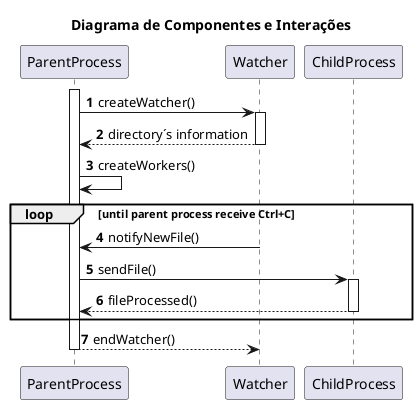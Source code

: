 @startuml

autonumber

Title "Diagrama de Componentes e Interações"

participant ParentProcess
participant Watcher
participant ChildProcess

activate ParentProcess

ParentProcess -> Watcher : createWatcher()

activate Watcher

Watcher --> ParentProcess : directory´s information

deactivate Watcher

ParentProcess -> ParentProcess : createWorkers()

loop until parent process receive Ctrl+C
    Watcher -> ParentProcess : notifyNewFile()

    ParentProcess -> ChildProcess : sendFile()
    activate ChildProcess

    ChildProcess --> ParentProcess : fileProcessed()

    deactivate ChildProcess

end

ParentProcess --> Watcher : endWatcher()

deactivate ParentProcess

@enduml